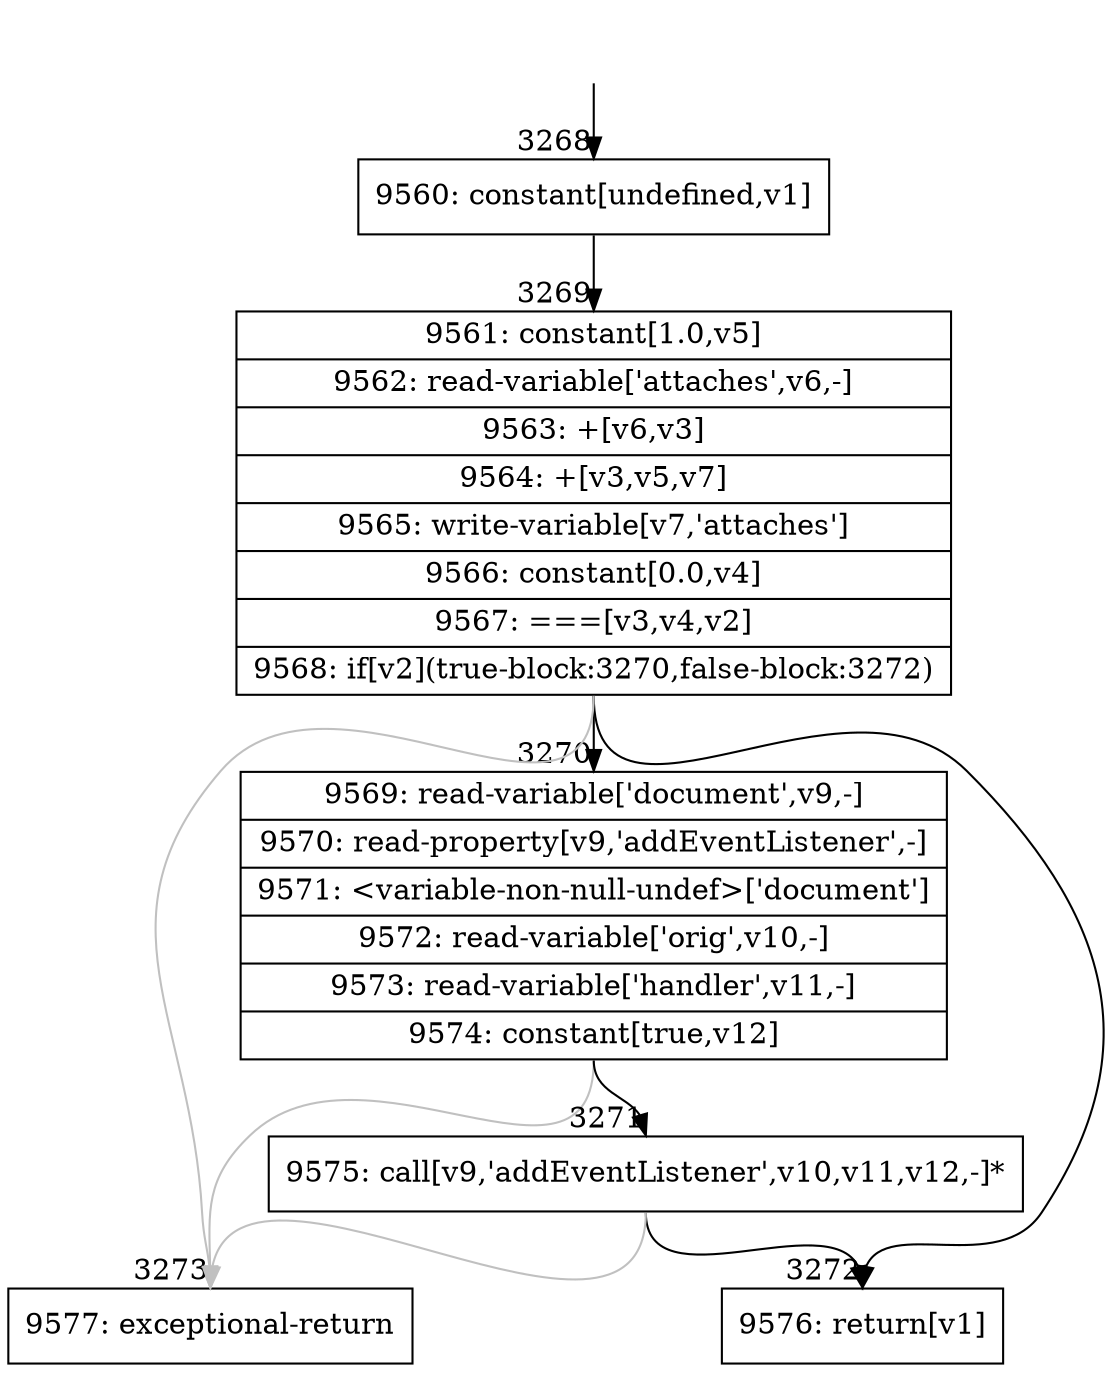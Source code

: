 digraph {
rankdir="TD"
BB_entry208[shape=none,label=""];
BB_entry208 -> BB3268 [tailport=s, headport=n, headlabel="    3268"]
BB3268 [shape=record label="{9560: constant[undefined,v1]}" ] 
BB3268 -> BB3269 [tailport=s, headport=n, headlabel="      3269"]
BB3269 [shape=record label="{9561: constant[1.0,v5]|9562: read-variable['attaches',v6,-]|9563: +[v6,v3]|9564: +[v3,v5,v7]|9565: write-variable[v7,'attaches']|9566: constant[0.0,v4]|9567: ===[v3,v4,v2]|9568: if[v2](true-block:3270,false-block:3272)}" ] 
BB3269 -> BB3270 [tailport=s, headport=n, headlabel="      3270"]
BB3269 -> BB3272 [tailport=s, headport=n, headlabel="      3272"]
BB3269 -> BB3273 [tailport=s, headport=n, color=gray, headlabel="      3273"]
BB3270 [shape=record label="{9569: read-variable['document',v9,-]|9570: read-property[v9,'addEventListener',-]|9571: \<variable-non-null-undef\>['document']|9572: read-variable['orig',v10,-]|9573: read-variable['handler',v11,-]|9574: constant[true,v12]}" ] 
BB3270 -> BB3271 [tailport=s, headport=n, headlabel="      3271"]
BB3270 -> BB3273 [tailport=s, headport=n, color=gray]
BB3271 [shape=record label="{9575: call[v9,'addEventListener',v10,v11,v12,-]*}" ] 
BB3271 -> BB3272 [tailport=s, headport=n]
BB3271 -> BB3273 [tailport=s, headport=n, color=gray]
BB3272 [shape=record label="{9576: return[v1]}" ] 
BB3273 [shape=record label="{9577: exceptional-return}" ] 
}
